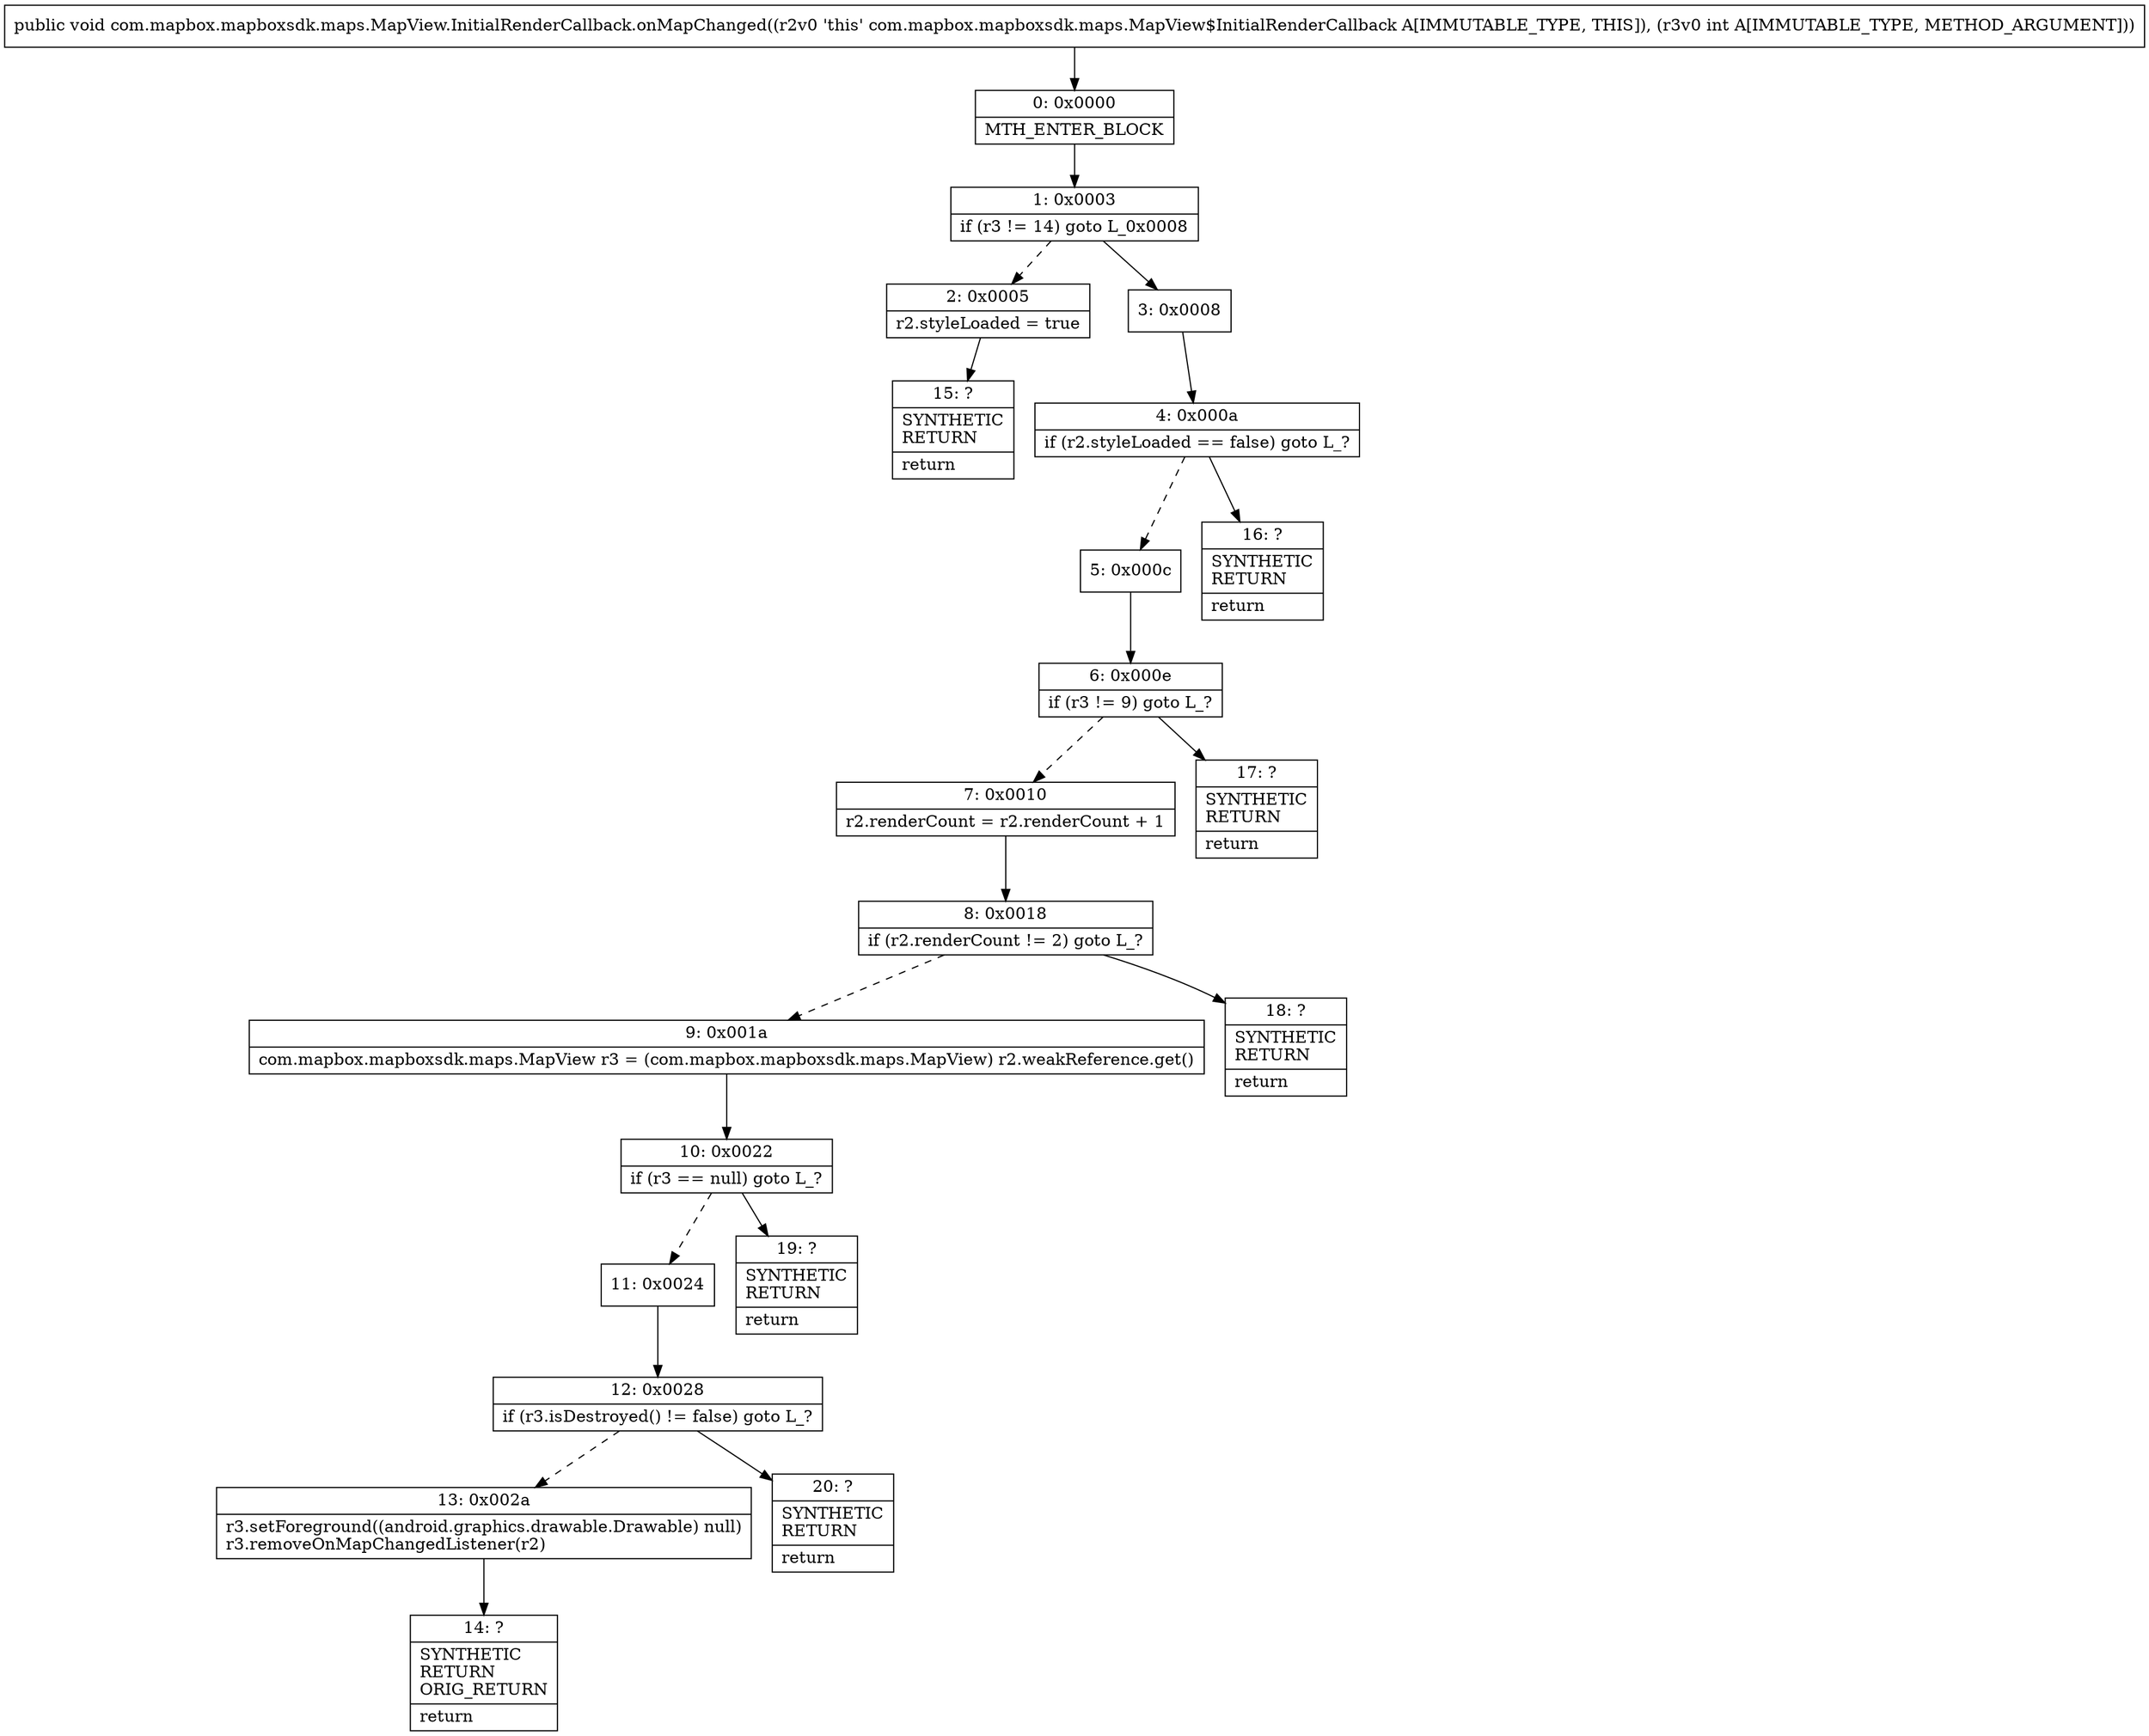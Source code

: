 digraph "CFG forcom.mapbox.mapboxsdk.maps.MapView.InitialRenderCallback.onMapChanged(I)V" {
Node_0 [shape=record,label="{0\:\ 0x0000|MTH_ENTER_BLOCK\l}"];
Node_1 [shape=record,label="{1\:\ 0x0003|if (r3 != 14) goto L_0x0008\l}"];
Node_2 [shape=record,label="{2\:\ 0x0005|r2.styleLoaded = true\l}"];
Node_3 [shape=record,label="{3\:\ 0x0008}"];
Node_4 [shape=record,label="{4\:\ 0x000a|if (r2.styleLoaded == false) goto L_?\l}"];
Node_5 [shape=record,label="{5\:\ 0x000c}"];
Node_6 [shape=record,label="{6\:\ 0x000e|if (r3 != 9) goto L_?\l}"];
Node_7 [shape=record,label="{7\:\ 0x0010|r2.renderCount = r2.renderCount + 1\l}"];
Node_8 [shape=record,label="{8\:\ 0x0018|if (r2.renderCount != 2) goto L_?\l}"];
Node_9 [shape=record,label="{9\:\ 0x001a|com.mapbox.mapboxsdk.maps.MapView r3 = (com.mapbox.mapboxsdk.maps.MapView) r2.weakReference.get()\l}"];
Node_10 [shape=record,label="{10\:\ 0x0022|if (r3 == null) goto L_?\l}"];
Node_11 [shape=record,label="{11\:\ 0x0024}"];
Node_12 [shape=record,label="{12\:\ 0x0028|if (r3.isDestroyed() != false) goto L_?\l}"];
Node_13 [shape=record,label="{13\:\ 0x002a|r3.setForeground((android.graphics.drawable.Drawable) null)\lr3.removeOnMapChangedListener(r2)\l}"];
Node_14 [shape=record,label="{14\:\ ?|SYNTHETIC\lRETURN\lORIG_RETURN\l|return\l}"];
Node_15 [shape=record,label="{15\:\ ?|SYNTHETIC\lRETURN\l|return\l}"];
Node_16 [shape=record,label="{16\:\ ?|SYNTHETIC\lRETURN\l|return\l}"];
Node_17 [shape=record,label="{17\:\ ?|SYNTHETIC\lRETURN\l|return\l}"];
Node_18 [shape=record,label="{18\:\ ?|SYNTHETIC\lRETURN\l|return\l}"];
Node_19 [shape=record,label="{19\:\ ?|SYNTHETIC\lRETURN\l|return\l}"];
Node_20 [shape=record,label="{20\:\ ?|SYNTHETIC\lRETURN\l|return\l}"];
MethodNode[shape=record,label="{public void com.mapbox.mapboxsdk.maps.MapView.InitialRenderCallback.onMapChanged((r2v0 'this' com.mapbox.mapboxsdk.maps.MapView$InitialRenderCallback A[IMMUTABLE_TYPE, THIS]), (r3v0 int A[IMMUTABLE_TYPE, METHOD_ARGUMENT])) }"];
MethodNode -> Node_0;
Node_0 -> Node_1;
Node_1 -> Node_2[style=dashed];
Node_1 -> Node_3;
Node_2 -> Node_15;
Node_3 -> Node_4;
Node_4 -> Node_5[style=dashed];
Node_4 -> Node_16;
Node_5 -> Node_6;
Node_6 -> Node_7[style=dashed];
Node_6 -> Node_17;
Node_7 -> Node_8;
Node_8 -> Node_9[style=dashed];
Node_8 -> Node_18;
Node_9 -> Node_10;
Node_10 -> Node_11[style=dashed];
Node_10 -> Node_19;
Node_11 -> Node_12;
Node_12 -> Node_13[style=dashed];
Node_12 -> Node_20;
Node_13 -> Node_14;
}


